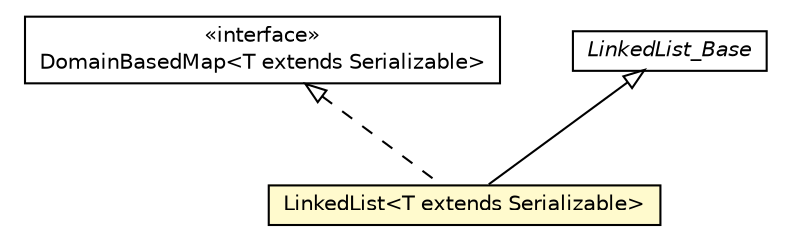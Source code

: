 #!/usr/local/bin/dot
#
# Class diagram 
# Generated by UMLGraph version 5.1 (http://www.umlgraph.org/)
#

digraph G {
	edge [fontname="Helvetica",fontsize=10,labelfontname="Helvetica",labelfontsize=10];
	node [fontname="Helvetica",fontsize=10,shape=plaintext];
	nodesep=0.25;
	ranksep=0.5;
	// pt.ist.fenixframework.dml.runtime.DomainBasedMap<T extends java.io.Serializable>
	c80295 [label=<<table title="pt.ist.fenixframework.dml.runtime.DomainBasedMap" border="0" cellborder="1" cellspacing="0" cellpadding="2" port="p" href="../../dml/runtime/DomainBasedMap.html">
		<tr><td><table border="0" cellspacing="0" cellpadding="1">
<tr><td align="center" balign="center"> &#171;interface&#187; </td></tr>
<tr><td align="center" balign="center"> DomainBasedMap&lt;T extends Serializable&gt; </td></tr>
		</table></td></tr>
		</table>>, fontname="Helvetica", fontcolor="black", fontsize=10.0];
	// pt.ist.fenixframework.adt.linkedlist.LinkedList_Base
	c80366 [label=<<table title="pt.ist.fenixframework.adt.linkedlist.LinkedList_Base" border="0" cellborder="1" cellspacing="0" cellpadding="2" port="p" href="./LinkedList_Base.html">
		<tr><td><table border="0" cellspacing="0" cellpadding="1">
<tr><td align="center" balign="center"><font face="Helvetica-Oblique"> LinkedList_Base </font></td></tr>
		</table></td></tr>
		</table>>, fontname="Helvetica", fontcolor="black", fontsize=10.0];
	// pt.ist.fenixframework.adt.linkedlist.LinkedList<T extends java.io.Serializable>
	c80367 [label=<<table title="pt.ist.fenixframework.adt.linkedlist.LinkedList" border="0" cellborder="1" cellspacing="0" cellpadding="2" port="p" bgcolor="lemonChiffon" href="./LinkedList.html">
		<tr><td><table border="0" cellspacing="0" cellpadding="1">
<tr><td align="center" balign="center"> LinkedList&lt;T extends Serializable&gt; </td></tr>
		</table></td></tr>
		</table>>, fontname="Helvetica", fontcolor="black", fontsize=10.0];
	//pt.ist.fenixframework.adt.linkedlist.LinkedList<T extends java.io.Serializable> extends pt.ist.fenixframework.adt.linkedlist.LinkedList_Base
	c80366:p -> c80367:p [dir=back,arrowtail=empty];
	//pt.ist.fenixframework.adt.linkedlist.LinkedList<T extends java.io.Serializable> implements pt.ist.fenixframework.dml.runtime.DomainBasedMap<T extends java.io.Serializable>
	c80295:p -> c80367:p [dir=back,arrowtail=empty,style=dashed];
}


